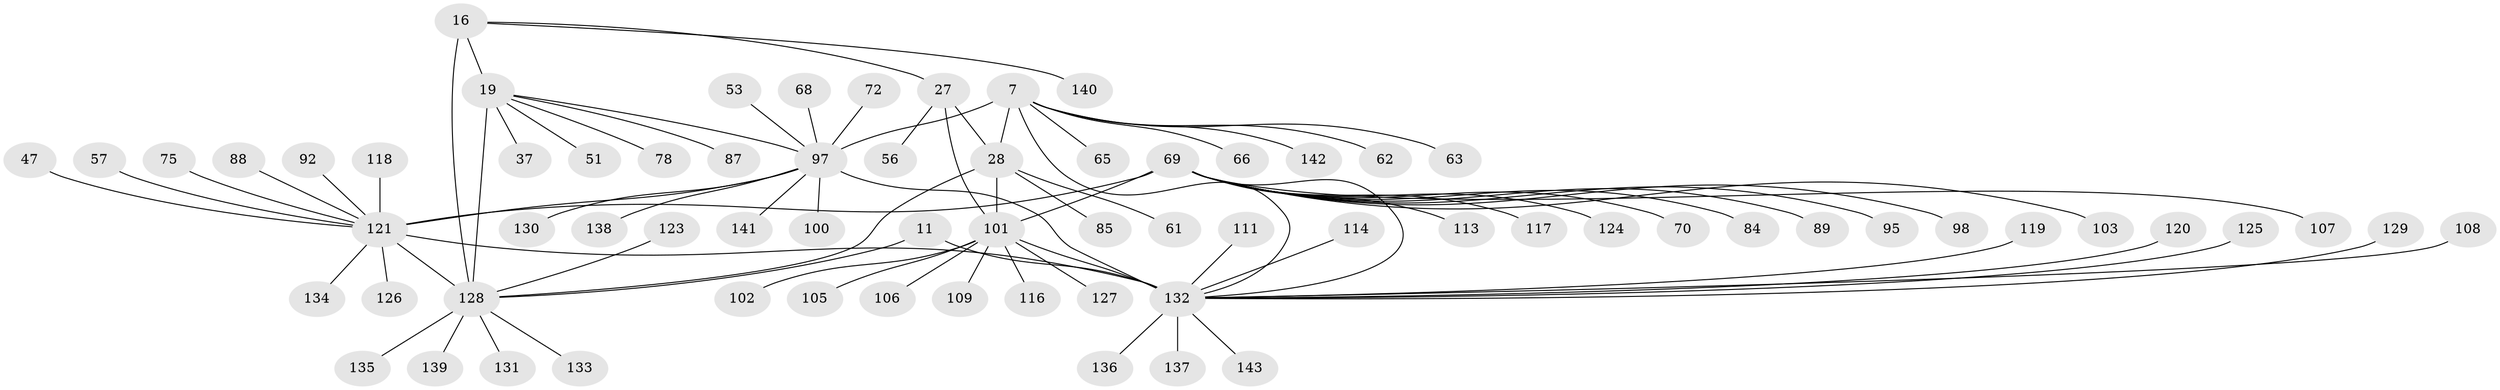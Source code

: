 // original degree distribution, {9: 0.03496503496503497, 8: 0.055944055944055944, 10: 0.055944055944055944, 7: 0.027972027972027972, 13: 0.013986013986013986, 6: 0.013986013986013986, 12: 0.013986013986013986, 11: 0.013986013986013986, 14: 0.013986013986013986, 2: 0.11888111888111888, 1: 0.6153846153846154, 3: 0.02097902097902098}
// Generated by graph-tools (version 1.1) at 2025/54/03/09/25 04:54:49]
// undirected, 71 vertices, 81 edges
graph export_dot {
graph [start="1"]
  node [color=gray90,style=filled];
  7 [super="+2"];
  11 [super="+10"];
  16 [super="+15"];
  19 [super="+17"];
  27 [super="+24"];
  28 [super="+22"];
  37;
  47;
  51;
  53;
  56 [super="+36"];
  57;
  61 [super="+41"];
  62;
  63;
  65;
  66 [super="+45"];
  68;
  69 [super="+35"];
  70;
  72;
  75;
  78;
  84;
  85;
  87;
  88;
  89;
  92;
  95 [super="+49"];
  97 [super="+5+6+39"];
  98;
  100;
  101 [super="+60+96"];
  102;
  103;
  105;
  106;
  107 [super="+76"];
  108;
  109;
  111;
  113;
  114;
  116;
  117;
  118;
  119;
  120;
  121 [super="+34"];
  123 [super="+86"];
  124;
  125;
  126;
  127;
  128 [super="+21+38+40+71+90+80+104+112+122"];
  129 [super="+82+115"];
  130;
  131;
  132 [super="+93+110+91+12+55+99"];
  133;
  134;
  135;
  136;
  137;
  138;
  139;
  140;
  141;
  142;
  143;
  7 -- 63;
  7 -- 65;
  7 -- 142;
  7 -- 28;
  7 -- 62;
  7 -- 66;
  7 -- 97 [weight=12];
  7 -- 132;
  11 -- 128;
  11 -- 132 [weight=10];
  16 -- 19 [weight=4];
  16 -- 140;
  16 -- 27;
  16 -- 128 [weight=6];
  19 -- 37;
  19 -- 78;
  19 -- 51;
  19 -- 87;
  19 -- 128 [weight=6];
  19 -- 97;
  27 -- 28 [weight=4];
  27 -- 56;
  27 -- 101 [weight=6];
  28 -- 85;
  28 -- 61;
  28 -- 128;
  28 -- 101 [weight=6];
  47 -- 121;
  53 -- 97;
  57 -- 121;
  68 -- 97;
  69 -- 121 [weight=12];
  69 -- 98;
  69 -- 132 [weight=4];
  69 -- 70;
  69 -- 103;
  69 -- 101;
  69 -- 107;
  69 -- 113;
  69 -- 84;
  69 -- 117;
  69 -- 89;
  69 -- 124;
  69 -- 95;
  72 -- 97;
  75 -- 121;
  88 -- 121;
  92 -- 121;
  97 -- 130;
  97 -- 100;
  97 -- 132;
  97 -- 138;
  97 -- 141;
  97 -- 121;
  101 -- 132;
  101 -- 102;
  101 -- 105;
  101 -- 106;
  101 -- 109;
  101 -- 116;
  101 -- 127;
  108 -- 132;
  111 -- 132;
  114 -- 132;
  118 -- 121;
  119 -- 132;
  120 -- 132;
  121 -- 128;
  121 -- 132 [weight=2];
  121 -- 134;
  121 -- 126;
  123 -- 128;
  125 -- 132;
  128 -- 131;
  128 -- 133;
  128 -- 135;
  128 -- 139;
  129 -- 132;
  132 -- 137;
  132 -- 136;
  132 -- 143;
}
